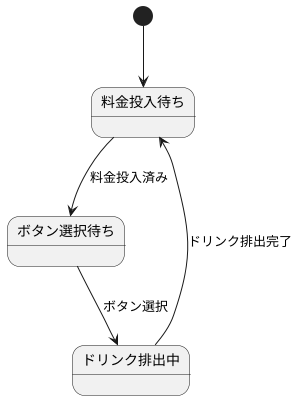 @startuml 演習6-4-5

[*] --> 料金投入待ち

料金投入待ち --> ボタン選択待ち : 料金投入済み
ボタン選択待ち --> ドリンク排出中 : ボタン選択
ドリンク排出中 --> 料金投入待ち : ドリンク排出完了

@enduml

